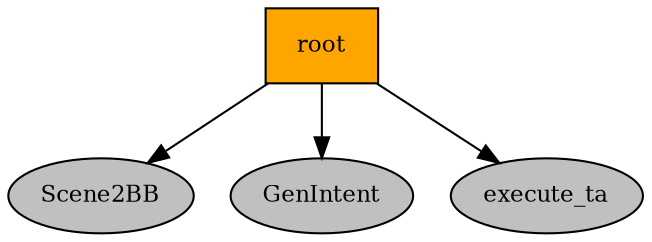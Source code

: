 digraph root {
graph [fontname="times-roman"];
node [fontname="times-roman"];
edge [fontname="times-roman"];
root [fillcolor=orange, fontcolor=black, fontsize=11, shape=box, style=filled];
Scene2BB [fillcolor=gray, fontcolor=black, fontsize=11, shape=ellipse, style=filled];
root -> Scene2BB;
GenIntent [fillcolor=gray, fontcolor=black, fontsize=11, shape=ellipse, style=filled];
root -> GenIntent;
execute_ta [fillcolor=gray, fontcolor=black, fontsize=11, shape=ellipse, style=filled];
root -> execute_ta;
}
